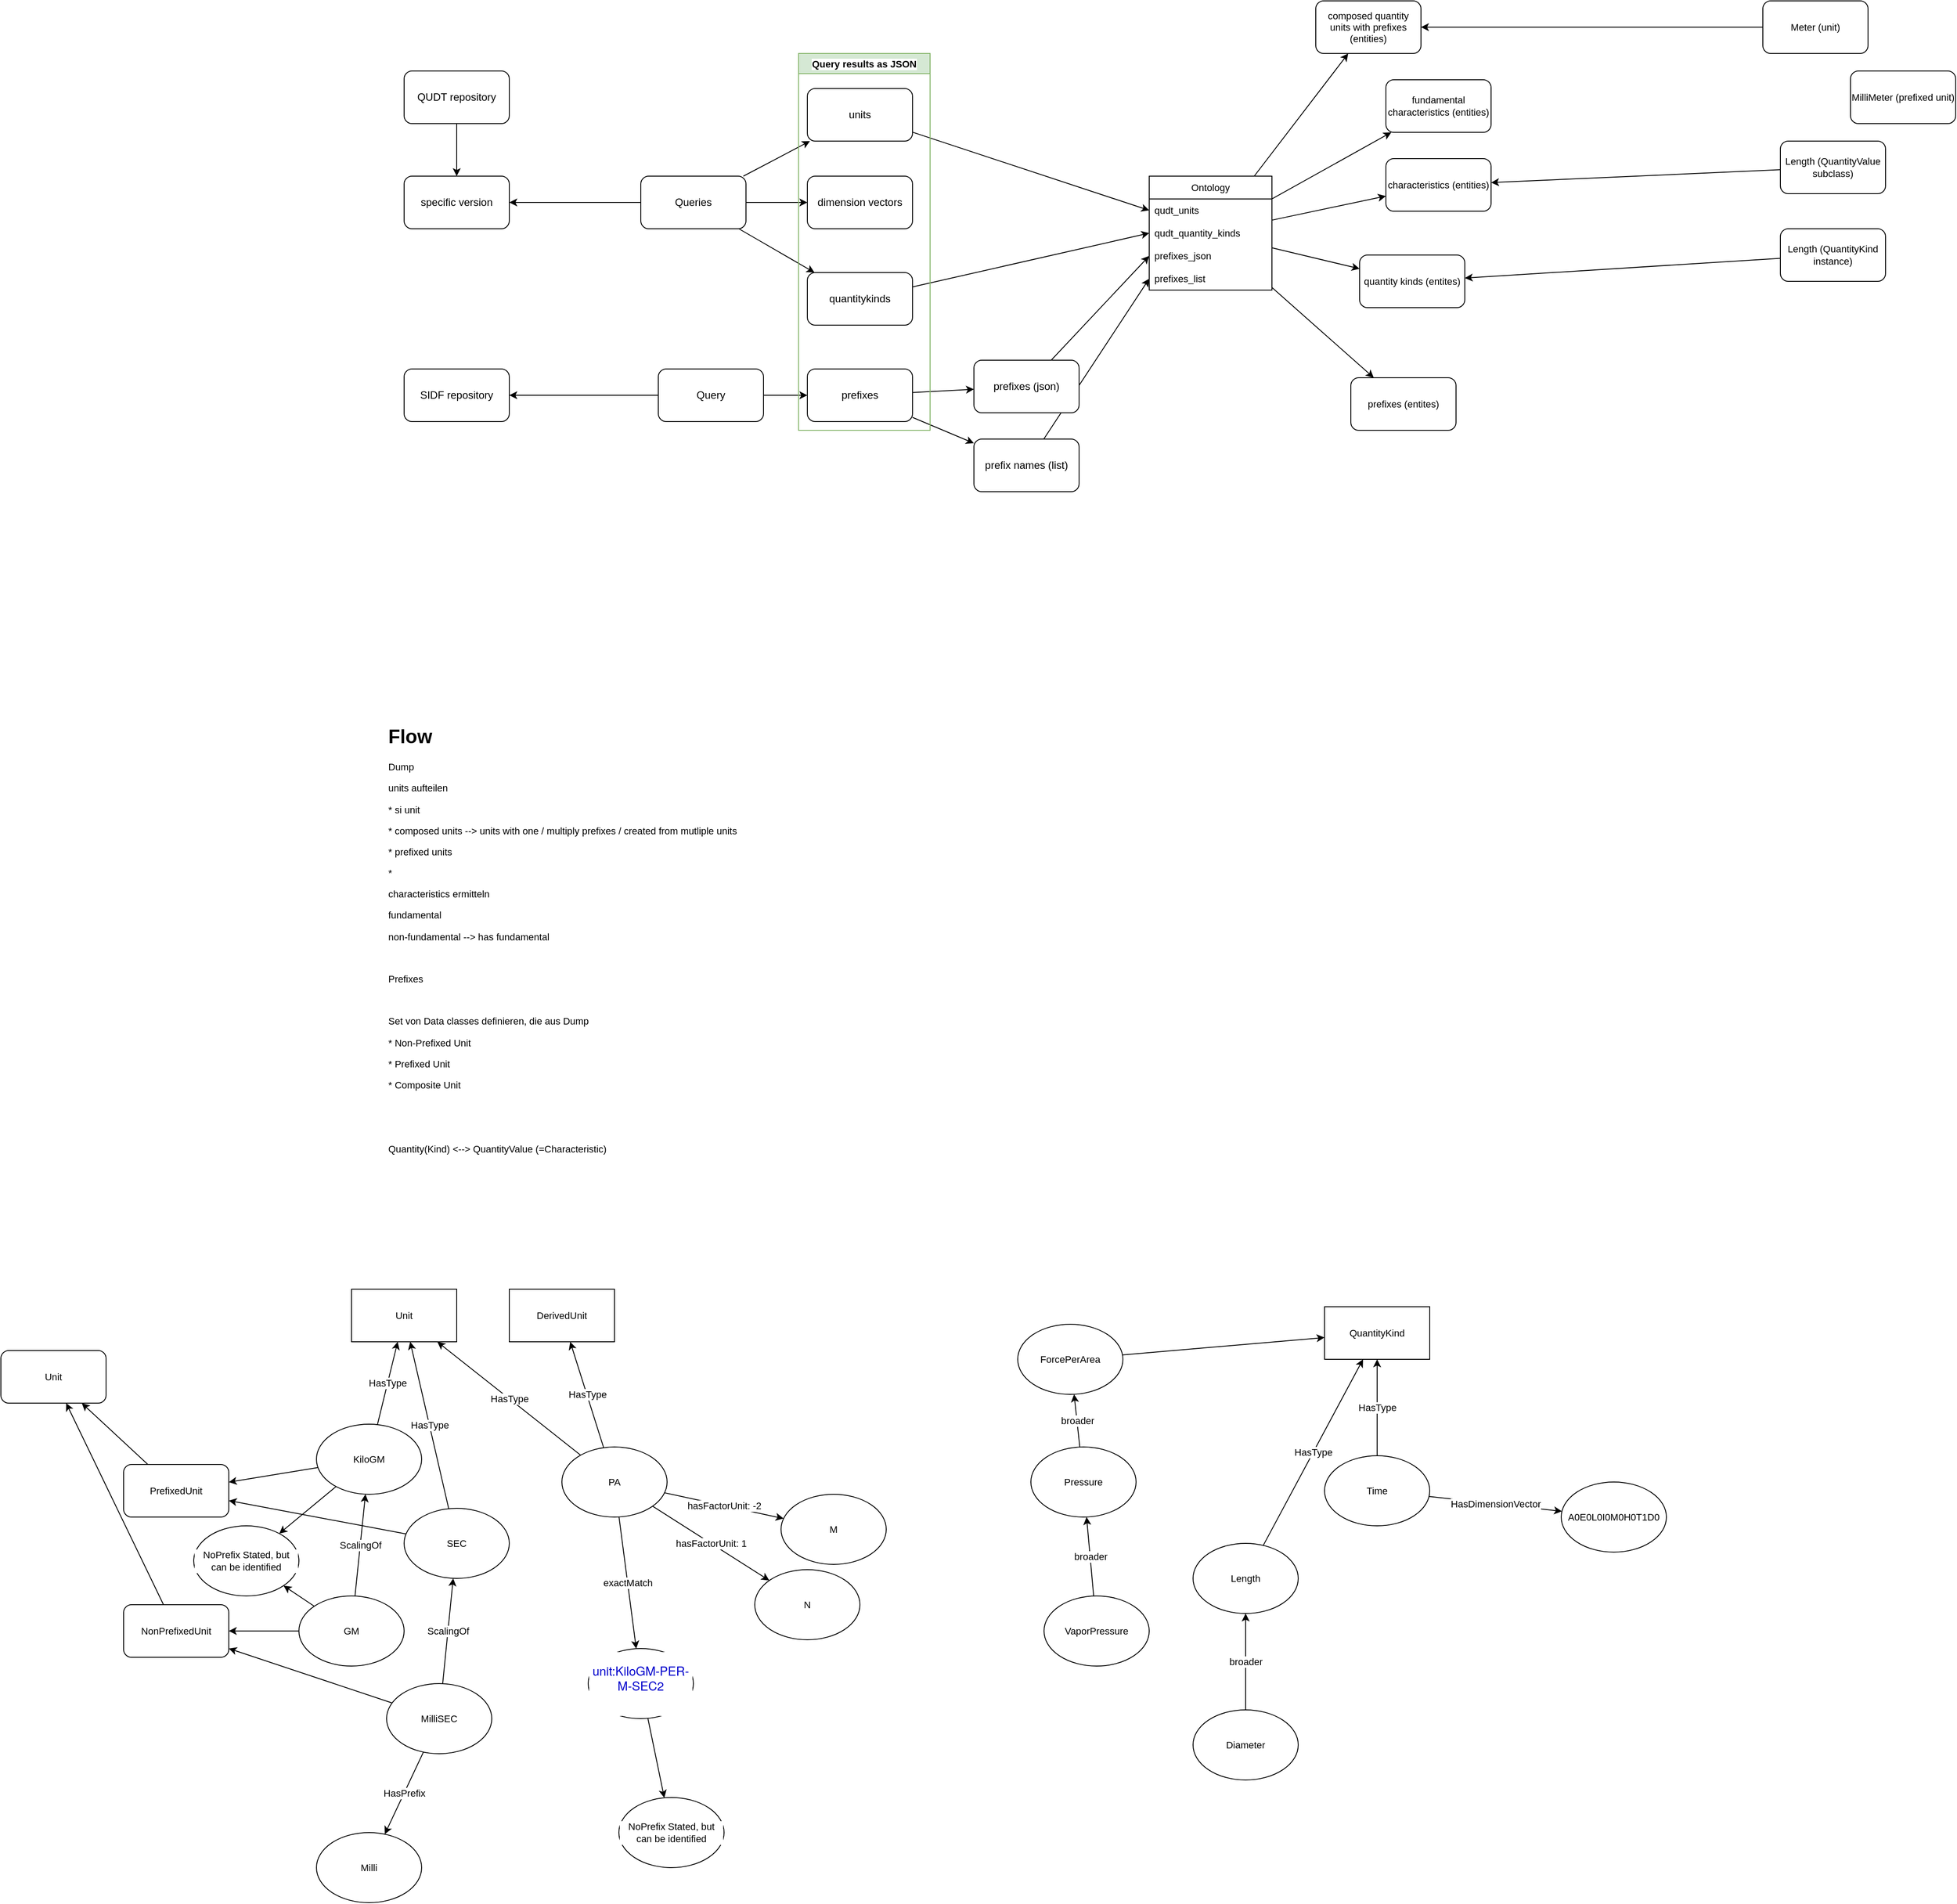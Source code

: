 <mxfile version="24.4.8" type="device">
  <diagram name="Seite-1" id="tRraw514cS2C5Krw9BQb">
    <mxGraphModel dx="2172" dy="1022" grid="1" gridSize="10" guides="1" tooltips="1" connect="1" arrows="1" fold="1" page="1" pageScale="1" pageWidth="1169" pageHeight="827" math="0" shadow="0">
      <root>
        <mxCell id="0" />
        <mxCell id="1" parent="0" />
        <mxCell id="wa6gTTTfZylsMVeVmppg-3" style="edgeStyle=orthogonalEdgeStyle;rounded=0;orthogonalLoop=1;jettySize=auto;html=1;" parent="1" source="wa6gTTTfZylsMVeVmppg-1" target="wa6gTTTfZylsMVeVmppg-2" edge="1">
          <mxGeometry relative="1" as="geometry" />
        </mxCell>
        <mxCell id="wa6gTTTfZylsMVeVmppg-1" value="QUDT repository" style="rounded=1;whiteSpace=wrap;html=1;" parent="1" vertex="1">
          <mxGeometry x="220" y="110" width="120" height="60" as="geometry" />
        </mxCell>
        <mxCell id="wa6gTTTfZylsMVeVmppg-2" value="specific version" style="rounded=1;whiteSpace=wrap;html=1;" parent="1" vertex="1">
          <mxGeometry x="220" y="230" width="120" height="60" as="geometry" />
        </mxCell>
        <mxCell id="wa6gTTTfZylsMVeVmppg-5" style="edgeStyle=orthogonalEdgeStyle;rounded=0;orthogonalLoop=1;jettySize=auto;html=1;" parent="1" source="wa6gTTTfZylsMVeVmppg-4" target="wa6gTTTfZylsMVeVmppg-2" edge="1">
          <mxGeometry relative="1" as="geometry" />
        </mxCell>
        <mxCell id="wa6gTTTfZylsMVeVmppg-7" value="" style="rounded=0;orthogonalLoop=1;jettySize=auto;html=1;" parent="1" source="wa6gTTTfZylsMVeVmppg-4" target="wa6gTTTfZylsMVeVmppg-6" edge="1">
          <mxGeometry relative="1" as="geometry" />
        </mxCell>
        <mxCell id="wa6gTTTfZylsMVeVmppg-9" style="edgeStyle=none;rounded=0;orthogonalLoop=1;jettySize=auto;html=1;strokeColor=default;align=center;verticalAlign=middle;fontFamily=Helvetica;fontSize=11;fontColor=default;labelBackgroundColor=default;endArrow=classic;" parent="1" source="wa6gTTTfZylsMVeVmppg-4" target="wa6gTTTfZylsMVeVmppg-8" edge="1">
          <mxGeometry relative="1" as="geometry" />
        </mxCell>
        <mxCell id="wa6gTTTfZylsMVeVmppg-11" style="edgeStyle=none;rounded=0;orthogonalLoop=1;jettySize=auto;html=1;strokeColor=default;align=center;verticalAlign=middle;fontFamily=Helvetica;fontSize=11;fontColor=default;labelBackgroundColor=default;endArrow=classic;" parent="1" source="wa6gTTTfZylsMVeVmppg-4" target="wa6gTTTfZylsMVeVmppg-10" edge="1">
          <mxGeometry relative="1" as="geometry" />
        </mxCell>
        <mxCell id="wa6gTTTfZylsMVeVmppg-4" value="Queries" style="rounded=1;whiteSpace=wrap;html=1;" parent="1" vertex="1">
          <mxGeometry x="490" y="230" width="120" height="60" as="geometry" />
        </mxCell>
        <mxCell id="wa6gTTTfZylsMVeVmppg-32" style="edgeStyle=none;rounded=0;orthogonalLoop=1;jettySize=auto;html=1;entryX=0;entryY=0.5;entryDx=0;entryDy=0;strokeColor=default;align=center;verticalAlign=middle;fontFamily=Helvetica;fontSize=11;fontColor=default;labelBackgroundColor=default;endArrow=classic;" parent="1" source="wa6gTTTfZylsMVeVmppg-6" target="wa6gTTTfZylsMVeVmppg-26" edge="1">
          <mxGeometry relative="1" as="geometry" />
        </mxCell>
        <mxCell id="wa6gTTTfZylsMVeVmppg-6" value="units" style="whiteSpace=wrap;html=1;rounded=1;" parent="1" vertex="1">
          <mxGeometry x="680" y="130" width="120" height="60" as="geometry" />
        </mxCell>
        <mxCell id="wa6gTTTfZylsMVeVmppg-8" value="dimension vectors" style="whiteSpace=wrap;html=1;rounded=1;" parent="1" vertex="1">
          <mxGeometry x="680" y="230" width="120" height="60" as="geometry" />
        </mxCell>
        <mxCell id="wa6gTTTfZylsMVeVmppg-31" style="edgeStyle=none;rounded=0;orthogonalLoop=1;jettySize=auto;html=1;entryX=0;entryY=0.5;entryDx=0;entryDy=0;strokeColor=default;align=center;verticalAlign=middle;fontFamily=Helvetica;fontSize=11;fontColor=default;labelBackgroundColor=default;endArrow=classic;" parent="1" source="wa6gTTTfZylsMVeVmppg-10" target="wa6gTTTfZylsMVeVmppg-27" edge="1">
          <mxGeometry relative="1" as="geometry" />
        </mxCell>
        <mxCell id="wa6gTTTfZylsMVeVmppg-10" value="quantitykinds" style="whiteSpace=wrap;html=1;rounded=1;" parent="1" vertex="1">
          <mxGeometry x="680" y="340" width="120" height="60" as="geometry" />
        </mxCell>
        <mxCell id="wa6gTTTfZylsMVeVmppg-12" value="SIDF repository" style="rounded=1;whiteSpace=wrap;html=1;" parent="1" vertex="1">
          <mxGeometry x="220" y="450" width="120" height="60" as="geometry" />
        </mxCell>
        <mxCell id="wa6gTTTfZylsMVeVmppg-14" style="edgeStyle=none;rounded=0;orthogonalLoop=1;jettySize=auto;html=1;strokeColor=default;align=center;verticalAlign=middle;fontFamily=Helvetica;fontSize=11;fontColor=default;labelBackgroundColor=default;endArrow=classic;" parent="1" source="wa6gTTTfZylsMVeVmppg-13" target="wa6gTTTfZylsMVeVmppg-12" edge="1">
          <mxGeometry relative="1" as="geometry" />
        </mxCell>
        <mxCell id="wa6gTTTfZylsMVeVmppg-16" value="" style="edgeStyle=none;rounded=0;orthogonalLoop=1;jettySize=auto;html=1;strokeColor=default;align=center;verticalAlign=middle;fontFamily=Helvetica;fontSize=11;fontColor=default;labelBackgroundColor=default;endArrow=classic;" parent="1" source="wa6gTTTfZylsMVeVmppg-13" target="wa6gTTTfZylsMVeVmppg-15" edge="1">
          <mxGeometry relative="1" as="geometry" />
        </mxCell>
        <mxCell id="wa6gTTTfZylsMVeVmppg-13" value="Query" style="rounded=1;whiteSpace=wrap;html=1;" parent="1" vertex="1">
          <mxGeometry x="510" y="450" width="120" height="60" as="geometry" />
        </mxCell>
        <mxCell id="wa6gTTTfZylsMVeVmppg-19" value="" style="edgeStyle=none;rounded=0;orthogonalLoop=1;jettySize=auto;html=1;strokeColor=default;align=center;verticalAlign=middle;fontFamily=Helvetica;fontSize=11;fontColor=default;labelBackgroundColor=default;endArrow=classic;" parent="1" source="wa6gTTTfZylsMVeVmppg-15" target="wa6gTTTfZylsMVeVmppg-18" edge="1">
          <mxGeometry relative="1" as="geometry" />
        </mxCell>
        <mxCell id="wa6gTTTfZylsMVeVmppg-20" style="edgeStyle=none;rounded=0;orthogonalLoop=1;jettySize=auto;html=1;strokeColor=default;align=center;verticalAlign=middle;fontFamily=Helvetica;fontSize=11;fontColor=default;labelBackgroundColor=default;endArrow=classic;" parent="1" source="wa6gTTTfZylsMVeVmppg-15" target="wa6gTTTfZylsMVeVmppg-21" edge="1">
          <mxGeometry relative="1" as="geometry">
            <mxPoint x="900" y="570" as="targetPoint" />
          </mxGeometry>
        </mxCell>
        <mxCell id="wa6gTTTfZylsMVeVmppg-15" value="prefixes" style="whiteSpace=wrap;html=1;rounded=1;" parent="1" vertex="1">
          <mxGeometry x="680" y="450" width="120" height="60" as="geometry" />
        </mxCell>
        <mxCell id="wa6gTTTfZylsMVeVmppg-17" value="Query results as JSON" style="swimlane;whiteSpace=wrap;html=1;fontFamily=Helvetica;fontSize=11;labelBackgroundColor=default;fillColor=#d5e8d4;strokeColor=#82b366;" parent="1" vertex="1">
          <mxGeometry x="670" y="90" width="150" height="430" as="geometry" />
        </mxCell>
        <mxCell id="wa6gTTTfZylsMVeVmppg-29" style="edgeStyle=none;rounded=0;orthogonalLoop=1;jettySize=auto;html=1;entryX=0;entryY=0.5;entryDx=0;entryDy=0;strokeColor=default;align=center;verticalAlign=middle;fontFamily=Helvetica;fontSize=11;fontColor=default;labelBackgroundColor=default;endArrow=classic;" parent="1" source="wa6gTTTfZylsMVeVmppg-18" target="wa6gTTTfZylsMVeVmppg-28" edge="1">
          <mxGeometry relative="1" as="geometry" />
        </mxCell>
        <mxCell id="wa6gTTTfZylsMVeVmppg-18" value="prefix names (list)" style="whiteSpace=wrap;html=1;rounded=1;" parent="1" vertex="1">
          <mxGeometry x="870" y="530" width="120" height="60" as="geometry" />
        </mxCell>
        <mxCell id="wa6gTTTfZylsMVeVmppg-30" style="edgeStyle=none;rounded=0;orthogonalLoop=1;jettySize=auto;html=1;entryX=0;entryY=0.5;entryDx=0;entryDy=0;strokeColor=default;align=center;verticalAlign=middle;fontFamily=Helvetica;fontSize=11;fontColor=default;labelBackgroundColor=default;endArrow=classic;" parent="1" source="wa6gTTTfZylsMVeVmppg-21" target="wa6gTTTfZylsMVeVmppg-25" edge="1">
          <mxGeometry relative="1" as="geometry" />
        </mxCell>
        <mxCell id="wa6gTTTfZylsMVeVmppg-21" value="prefixes (json)" style="whiteSpace=wrap;html=1;rounded=1;" parent="1" vertex="1">
          <mxGeometry x="870" y="440" width="120" height="60" as="geometry" />
        </mxCell>
        <mxCell id="wa6gTTTfZylsMVeVmppg-34" style="edgeStyle=none;rounded=0;orthogonalLoop=1;jettySize=auto;html=1;strokeColor=default;align=center;verticalAlign=middle;fontFamily=Helvetica;fontSize=11;fontColor=default;labelBackgroundColor=default;endArrow=classic;" parent="1" source="wa6gTTTfZylsMVeVmppg-24" target="wa6gTTTfZylsMVeVmppg-33" edge="1">
          <mxGeometry relative="1" as="geometry" />
        </mxCell>
        <mxCell id="wa6gTTTfZylsMVeVmppg-39" style="edgeStyle=none;rounded=0;orthogonalLoop=1;jettySize=auto;html=1;strokeColor=default;align=center;verticalAlign=middle;fontFamily=Helvetica;fontSize=11;fontColor=default;labelBackgroundColor=default;endArrow=classic;" parent="1" source="wa6gTTTfZylsMVeVmppg-24" target="wa6gTTTfZylsMVeVmppg-38" edge="1">
          <mxGeometry relative="1" as="geometry" />
        </mxCell>
        <mxCell id="wa6gTTTfZylsMVeVmppg-40" style="edgeStyle=none;rounded=0;orthogonalLoop=1;jettySize=auto;html=1;strokeColor=default;align=center;verticalAlign=middle;fontFamily=Helvetica;fontSize=11;fontColor=default;labelBackgroundColor=default;endArrow=classic;" parent="1" source="wa6gTTTfZylsMVeVmppg-24" target="wa6gTTTfZylsMVeVmppg-37" edge="1">
          <mxGeometry relative="1" as="geometry" />
        </mxCell>
        <mxCell id="wa6gTTTfZylsMVeVmppg-41" style="edgeStyle=none;rounded=0;orthogonalLoop=1;jettySize=auto;html=1;strokeColor=default;align=center;verticalAlign=middle;fontFamily=Helvetica;fontSize=11;fontColor=default;labelBackgroundColor=default;endArrow=classic;" parent="1" source="wa6gTTTfZylsMVeVmppg-24" target="wa6gTTTfZylsMVeVmppg-36" edge="1">
          <mxGeometry relative="1" as="geometry" />
        </mxCell>
        <mxCell id="wa6gTTTfZylsMVeVmppg-42" style="edgeStyle=none;rounded=0;orthogonalLoop=1;jettySize=auto;html=1;strokeColor=default;align=center;verticalAlign=middle;fontFamily=Helvetica;fontSize=11;fontColor=default;labelBackgroundColor=default;endArrow=classic;" parent="1" source="wa6gTTTfZylsMVeVmppg-24" target="wa6gTTTfZylsMVeVmppg-35" edge="1">
          <mxGeometry relative="1" as="geometry" />
        </mxCell>
        <mxCell id="wa6gTTTfZylsMVeVmppg-24" value="Ontology" style="swimlane;fontStyle=0;childLayout=stackLayout;horizontal=1;startSize=26;fillColor=none;horizontalStack=0;resizeParent=1;resizeParentMax=0;resizeLast=0;collapsible=1;marginBottom=0;whiteSpace=wrap;html=1;fontFamily=Helvetica;fontSize=11;fontColor=default;labelBackgroundColor=default;" parent="1" vertex="1">
          <mxGeometry x="1070" y="230" width="140" height="130" as="geometry" />
        </mxCell>
        <mxCell id="wa6gTTTfZylsMVeVmppg-26" value="qudt_units" style="text;strokeColor=none;fillColor=none;align=left;verticalAlign=top;spacingLeft=4;spacingRight=4;overflow=hidden;rotatable=0;points=[[0,0.5],[1,0.5]];portConstraint=eastwest;whiteSpace=wrap;html=1;fontFamily=Helvetica;fontSize=11;fontColor=default;labelBackgroundColor=default;" parent="wa6gTTTfZylsMVeVmppg-24" vertex="1">
          <mxGeometry y="26" width="140" height="26" as="geometry" />
        </mxCell>
        <mxCell id="wa6gTTTfZylsMVeVmppg-27" value="qudt_quantity_kinds" style="text;strokeColor=none;fillColor=none;align=left;verticalAlign=top;spacingLeft=4;spacingRight=4;overflow=hidden;rotatable=0;points=[[0,0.5],[1,0.5]];portConstraint=eastwest;whiteSpace=wrap;html=1;fontFamily=Helvetica;fontSize=11;fontColor=default;labelBackgroundColor=default;" parent="wa6gTTTfZylsMVeVmppg-24" vertex="1">
          <mxGeometry y="52" width="140" height="26" as="geometry" />
        </mxCell>
        <mxCell id="wa6gTTTfZylsMVeVmppg-25" value="prefixes_json" style="text;strokeColor=none;fillColor=none;align=left;verticalAlign=top;spacingLeft=4;spacingRight=4;overflow=hidden;rotatable=0;points=[[0,0.5],[1,0.5]];portConstraint=eastwest;whiteSpace=wrap;html=1;fontFamily=Helvetica;fontSize=11;fontColor=default;labelBackgroundColor=default;" parent="wa6gTTTfZylsMVeVmppg-24" vertex="1">
          <mxGeometry y="78" width="140" height="26" as="geometry" />
        </mxCell>
        <mxCell id="wa6gTTTfZylsMVeVmppg-28" value="prefixes_list" style="text;strokeColor=none;fillColor=none;align=left;verticalAlign=top;spacingLeft=4;spacingRight=4;overflow=hidden;rotatable=0;points=[[0,0.5],[1,0.5]];portConstraint=eastwest;whiteSpace=wrap;html=1;fontFamily=Helvetica;fontSize=11;fontColor=default;labelBackgroundColor=default;" parent="wa6gTTTfZylsMVeVmppg-24" vertex="1">
          <mxGeometry y="104" width="140" height="26" as="geometry" />
        </mxCell>
        <mxCell id="wa6gTTTfZylsMVeVmppg-33" value="prefixes (entites)" style="rounded=1;whiteSpace=wrap;html=1;fontFamily=Helvetica;fontSize=11;fontColor=default;labelBackgroundColor=default;" parent="1" vertex="1">
          <mxGeometry x="1300" y="460" width="120" height="60" as="geometry" />
        </mxCell>
        <mxCell id="wa6gTTTfZylsMVeVmppg-35" value="quantity kinds (entites)" style="rounded=1;whiteSpace=wrap;html=1;fontFamily=Helvetica;fontSize=11;fontColor=default;labelBackgroundColor=default;" parent="1" vertex="1">
          <mxGeometry x="1310" y="320" width="120" height="60" as="geometry" />
        </mxCell>
        <mxCell id="wa6gTTTfZylsMVeVmppg-36" value="characteristics (entities)" style="rounded=1;whiteSpace=wrap;html=1;fontFamily=Helvetica;fontSize=11;fontColor=default;labelBackgroundColor=default;" parent="1" vertex="1">
          <mxGeometry x="1340" y="210" width="120" height="60" as="geometry" />
        </mxCell>
        <mxCell id="wa6gTTTfZylsMVeVmppg-37" value="fundamental characteristics (entities)" style="rounded=1;whiteSpace=wrap;html=1;fontFamily=Helvetica;fontSize=11;fontColor=default;labelBackgroundColor=default;" parent="1" vertex="1">
          <mxGeometry x="1340" y="120" width="120" height="60" as="geometry" />
        </mxCell>
        <mxCell id="wa6gTTTfZylsMVeVmppg-38" value="composed quantity units with prefixes (entities)" style="rounded=1;whiteSpace=wrap;html=1;fontFamily=Helvetica;fontSize=11;fontColor=default;labelBackgroundColor=default;" parent="1" vertex="1">
          <mxGeometry x="1260" y="30" width="120" height="60" as="geometry" />
        </mxCell>
        <mxCell id="wa6gTTTfZylsMVeVmppg-47" style="edgeStyle=none;rounded=0;orthogonalLoop=1;jettySize=auto;html=1;strokeColor=default;align=center;verticalAlign=middle;fontFamily=Helvetica;fontSize=11;fontColor=default;labelBackgroundColor=default;endArrow=classic;" parent="1" source="wa6gTTTfZylsMVeVmppg-43" target="wa6gTTTfZylsMVeVmppg-36" edge="1">
          <mxGeometry relative="1" as="geometry" />
        </mxCell>
        <mxCell id="wa6gTTTfZylsMVeVmppg-43" value="Length (QuantityValue subclass)" style="rounded=1;whiteSpace=wrap;html=1;fontFamily=Helvetica;fontSize=11;fontColor=default;labelBackgroundColor=default;" parent="1" vertex="1">
          <mxGeometry x="1790" y="190" width="120" height="60" as="geometry" />
        </mxCell>
        <mxCell id="wa6gTTTfZylsMVeVmppg-48" style="edgeStyle=none;rounded=0;orthogonalLoop=1;jettySize=auto;html=1;strokeColor=default;align=center;verticalAlign=middle;fontFamily=Helvetica;fontSize=11;fontColor=default;labelBackgroundColor=default;endArrow=classic;" parent="1" source="wa6gTTTfZylsMVeVmppg-44" target="wa6gTTTfZylsMVeVmppg-35" edge="1">
          <mxGeometry relative="1" as="geometry" />
        </mxCell>
        <mxCell id="wa6gTTTfZylsMVeVmppg-44" value="Length (QuantityKind instance)" style="rounded=1;whiteSpace=wrap;html=1;fontFamily=Helvetica;fontSize=11;fontColor=default;labelBackgroundColor=default;" parent="1" vertex="1">
          <mxGeometry x="1790" y="290" width="120" height="60" as="geometry" />
        </mxCell>
        <mxCell id="wa6gTTTfZylsMVeVmppg-49" style="edgeStyle=none;rounded=0;orthogonalLoop=1;jettySize=auto;html=1;strokeColor=default;align=center;verticalAlign=middle;fontFamily=Helvetica;fontSize=11;fontColor=default;labelBackgroundColor=default;endArrow=classic;" parent="1" source="wa6gTTTfZylsMVeVmppg-45" target="wa6gTTTfZylsMVeVmppg-38" edge="1">
          <mxGeometry relative="1" as="geometry" />
        </mxCell>
        <mxCell id="wa6gTTTfZylsMVeVmppg-45" value="Meter (unit)" style="rounded=1;whiteSpace=wrap;html=1;fontFamily=Helvetica;fontSize=11;fontColor=default;labelBackgroundColor=default;" parent="1" vertex="1">
          <mxGeometry x="1770" y="30" width="120" height="60" as="geometry" />
        </mxCell>
        <mxCell id="wa6gTTTfZylsMVeVmppg-46" value="MilliMeter (prefixed unit)" style="rounded=1;whiteSpace=wrap;html=1;fontFamily=Helvetica;fontSize=11;fontColor=default;labelBackgroundColor=default;" parent="1" vertex="1">
          <mxGeometry x="1870" y="110" width="120" height="60" as="geometry" />
        </mxCell>
        <mxCell id="wa6gTTTfZylsMVeVmppg-50" value="&lt;h1 style=&quot;margin-top: 0px;&quot;&gt;Flow&lt;/h1&gt;&lt;p&gt;Dump&lt;/p&gt;&lt;p&gt;units aufteilen&amp;nbsp;&lt;/p&gt;&lt;p&gt;* si unit&lt;/p&gt;&lt;p&gt;* composed units --&amp;gt; units with one / multiply prefixes / created from mutliple units&lt;/p&gt;&lt;p&gt;* prefixed units&amp;nbsp;&lt;/p&gt;&lt;p&gt;*&lt;/p&gt;&lt;p&gt;characteristics ermitteln&lt;/p&gt;&lt;p&gt;fundamental&amp;nbsp;&lt;/p&gt;&lt;p&gt;non-fundamental --&amp;gt; has fundamental&amp;nbsp;&lt;/p&gt;&lt;p&gt;&lt;br&gt;&lt;/p&gt;&lt;p&gt;Prefixes&lt;/p&gt;&lt;p&gt;&lt;br&gt;&lt;/p&gt;&lt;p&gt;Set von Data classes definieren, die aus Dump&lt;/p&gt;&lt;p&gt;* Non-Prefixed Unit&amp;nbsp;&lt;/p&gt;&lt;p&gt;* Prefixed Unit&lt;/p&gt;&lt;p&gt;* Composite Unit&lt;/p&gt;&lt;p&gt;&lt;br&gt;&lt;/p&gt;&lt;p&gt;&lt;br&gt;&lt;/p&gt;&lt;p&gt;Quantity(Kind) &amp;lt;--&amp;gt; QuantityValue (=Characteristic)&lt;/p&gt;&lt;p&gt;&lt;br&gt;&lt;/p&gt;&lt;p&gt;* Fundamental Characteristic (z.B. Length)&lt;/p&gt;&lt;p&gt;* Non-Fundamental Characteristic (z.B. Diameter) --&amp;gt; braoder: FundamentalChar&lt;/p&gt;&lt;p&gt;&lt;br&gt;&lt;/p&gt;&lt;p&gt;&lt;br&gt;&lt;/p&gt;&lt;p&gt;Fundamental Characteristics --&amp;gt; Gleiche Menge wie OSW:QuantityKind&lt;/p&gt;&lt;p&gt;&lt;br&gt;&lt;/p&gt;&lt;p&gt;&lt;br&gt;&lt;/p&gt;" style="text;html=1;whiteSpace=wrap;overflow=hidden;rounded=0;fontFamily=Helvetica;fontSize=11;fontColor=default;labelBackgroundColor=default;" parent="1" vertex="1">
          <mxGeometry x="200" y="850" width="420" height="520" as="geometry" />
        </mxCell>
        <mxCell id="wa6gTTTfZylsMVeVmppg-51" value="Unit" style="rounded=0;whiteSpace=wrap;html=1;fontFamily=Helvetica;fontSize=11;fontColor=default;labelBackgroundColor=default;" parent="1" vertex="1">
          <mxGeometry x="160" y="1500" width="120" height="60" as="geometry" />
        </mxCell>
        <mxCell id="wa6gTTTfZylsMVeVmppg-52" value="DerivedUnit" style="rounded=0;whiteSpace=wrap;html=1;fontFamily=Helvetica;fontSize=11;fontColor=default;labelBackgroundColor=default;" parent="1" vertex="1">
          <mxGeometry x="340" y="1500" width="120" height="60" as="geometry" />
        </mxCell>
        <mxCell id="wa6gTTTfZylsMVeVmppg-63" style="edgeStyle=none;rounded=0;orthogonalLoop=1;jettySize=auto;html=1;strokeColor=default;align=center;verticalAlign=middle;fontFamily=Helvetica;fontSize=11;fontColor=default;labelBackgroundColor=default;endArrow=classic;" parent="1" source="wa6gTTTfZylsMVeVmppg-53" target="wa6gTTTfZylsMVeVmppg-62" edge="1">
          <mxGeometry relative="1" as="geometry" />
        </mxCell>
        <mxCell id="wa6gTTTfZylsMVeVmppg-53" value="PrefixedUnit" style="rounded=1;whiteSpace=wrap;html=1;fontFamily=Helvetica;fontSize=11;fontColor=default;labelBackgroundColor=default;" parent="1" vertex="1">
          <mxGeometry x="-100" y="1700" width="120" height="60" as="geometry" />
        </mxCell>
        <mxCell id="wa6gTTTfZylsMVeVmppg-64" style="edgeStyle=none;rounded=0;orthogonalLoop=1;jettySize=auto;html=1;strokeColor=default;align=center;verticalAlign=middle;fontFamily=Helvetica;fontSize=11;fontColor=default;labelBackgroundColor=default;endArrow=classic;" parent="1" source="wa6gTTTfZylsMVeVmppg-54" target="wa6gTTTfZylsMVeVmppg-62" edge="1">
          <mxGeometry relative="1" as="geometry" />
        </mxCell>
        <mxCell id="wa6gTTTfZylsMVeVmppg-54" value="NonPrefixedUnit" style="rounded=1;whiteSpace=wrap;html=1;fontFamily=Helvetica;fontSize=11;fontColor=default;labelBackgroundColor=default;" parent="1" vertex="1">
          <mxGeometry x="-100" y="1860" width="120" height="60" as="geometry" />
        </mxCell>
        <mxCell id="wa6gTTTfZylsMVeVmppg-56" value="HasType" style="edgeStyle=none;rounded=0;orthogonalLoop=1;jettySize=auto;html=1;strokeColor=default;align=center;verticalAlign=middle;fontFamily=Helvetica;fontSize=11;fontColor=default;labelBackgroundColor=default;endArrow=classic;" parent="1" source="wa6gTTTfZylsMVeVmppg-59" target="wa6gTTTfZylsMVeVmppg-52" edge="1">
          <mxGeometry relative="1" as="geometry">
            <mxPoint x="416.667" y="1680" as="sourcePoint" />
          </mxGeometry>
        </mxCell>
        <mxCell id="wa6gTTTfZylsMVeVmppg-57" value="HasType" style="edgeStyle=none;rounded=0;orthogonalLoop=1;jettySize=auto;html=1;strokeColor=default;align=center;verticalAlign=middle;fontFamily=Helvetica;fontSize=11;fontColor=default;labelBackgroundColor=default;endArrow=classic;" parent="1" source="wa6gTTTfZylsMVeVmppg-59" target="wa6gTTTfZylsMVeVmppg-51" edge="1">
          <mxGeometry relative="1" as="geometry">
            <mxPoint x="386.667" y="1680" as="sourcePoint" />
          </mxGeometry>
        </mxCell>
        <mxCell id="wa6gTTTfZylsMVeVmppg-61" value="HasType" style="edgeStyle=none;rounded=0;orthogonalLoop=1;jettySize=auto;html=1;strokeColor=default;align=center;verticalAlign=middle;fontFamily=Helvetica;fontSize=11;fontColor=default;labelBackgroundColor=default;endArrow=classic;" parent="1" source="wa6gTTTfZylsMVeVmppg-58" target="wa6gTTTfZylsMVeVmppg-51" edge="1">
          <mxGeometry relative="1" as="geometry" />
        </mxCell>
        <mxCell id="wa6gTTTfZylsMVeVmppg-65" style="edgeStyle=none;rounded=0;orthogonalLoop=1;jettySize=auto;html=1;strokeColor=default;align=center;verticalAlign=middle;fontFamily=Helvetica;fontSize=11;fontColor=default;labelBackgroundColor=default;endArrow=classic;" parent="1" source="wa6gTTTfZylsMVeVmppg-58" target="wa6gTTTfZylsMVeVmppg-53" edge="1">
          <mxGeometry relative="1" as="geometry" />
        </mxCell>
        <mxCell id="wa6gTTTfZylsMVeVmppg-103" style="edgeStyle=none;rounded=0;orthogonalLoop=1;jettySize=auto;html=1;strokeColor=default;align=center;verticalAlign=middle;fontFamily=Helvetica;fontSize=11;fontColor=default;labelBackgroundColor=default;endArrow=classic;" parent="1" source="wa6gTTTfZylsMVeVmppg-58" target="wa6gTTTfZylsMVeVmppg-102" edge="1">
          <mxGeometry relative="1" as="geometry" />
        </mxCell>
        <mxCell id="wa6gTTTfZylsMVeVmppg-58" value="&lt;span style=&quot;color: rgb(0, 0, 0); font-family: Helvetica; font-size: 11px; font-style: normal; font-variant-ligatures: normal; font-variant-caps: normal; font-weight: 400; letter-spacing: normal; orphans: 2; text-align: center; text-indent: 0px; text-transform: none; widows: 2; word-spacing: 0px; -webkit-text-stroke-width: 0px; white-space: normal; background-color: rgb(255, 255, 255); text-decoration-thickness: initial; text-decoration-style: initial; text-decoration-color: initial; display: inline !important; float: none;&quot;&gt;KiloGM&lt;/span&gt;" style="ellipse;whiteSpace=wrap;html=1;fontFamily=Helvetica;fontSize=11;fontColor=default;labelBackgroundColor=default;" parent="1" vertex="1">
          <mxGeometry x="120" y="1654" width="120" height="80" as="geometry" />
        </mxCell>
        <mxCell id="wa6gTTTfZylsMVeVmppg-88" value="exactMatch" style="edgeStyle=none;rounded=0;orthogonalLoop=1;jettySize=auto;html=1;strokeColor=default;align=center;verticalAlign=middle;fontFamily=Helvetica;fontSize=11;fontColor=default;labelBackgroundColor=default;endArrow=classic;" parent="1" source="wa6gTTTfZylsMVeVmppg-59" target="wa6gTTTfZylsMVeVmppg-87" edge="1">
          <mxGeometry relative="1" as="geometry" />
        </mxCell>
        <mxCell id="wa6gTTTfZylsMVeVmppg-100" value="hasFactorUnit: -2" style="edgeStyle=none;rounded=0;orthogonalLoop=1;jettySize=auto;html=1;strokeColor=default;align=center;verticalAlign=middle;fontFamily=Helvetica;fontSize=11;fontColor=default;labelBackgroundColor=default;endArrow=classic;" parent="1" source="wa6gTTTfZylsMVeVmppg-59" target="wa6gTTTfZylsMVeVmppg-98" edge="1">
          <mxGeometry relative="1" as="geometry" />
        </mxCell>
        <mxCell id="wa6gTTTfZylsMVeVmppg-101" value="hasFactorUnit: 1" style="edgeStyle=none;rounded=0;orthogonalLoop=1;jettySize=auto;html=1;strokeColor=default;align=center;verticalAlign=middle;fontFamily=Helvetica;fontSize=11;fontColor=default;labelBackgroundColor=default;endArrow=classic;" parent="1" source="wa6gTTTfZylsMVeVmppg-59" target="wa6gTTTfZylsMVeVmppg-99" edge="1">
          <mxGeometry relative="1" as="geometry" />
        </mxCell>
        <mxCell id="wa6gTTTfZylsMVeVmppg-59" value="PA" style="ellipse;whiteSpace=wrap;html=1;fontFamily=Helvetica;fontSize=11;fontColor=default;labelBackgroundColor=default;" parent="1" vertex="1">
          <mxGeometry x="400" y="1680" width="120" height="80" as="geometry" />
        </mxCell>
        <mxCell id="wa6gTTTfZylsMVeVmppg-66" style="edgeStyle=none;rounded=0;orthogonalLoop=1;jettySize=auto;html=1;strokeColor=default;align=center;verticalAlign=middle;fontFamily=Helvetica;fontSize=11;fontColor=default;labelBackgroundColor=default;endArrow=classic;" parent="1" source="wa6gTTTfZylsMVeVmppg-60" target="wa6gTTTfZylsMVeVmppg-54" edge="1">
          <mxGeometry relative="1" as="geometry" />
        </mxCell>
        <mxCell id="wa6gTTTfZylsMVeVmppg-67" value="ScalingOf" style="edgeStyle=none;rounded=0;orthogonalLoop=1;jettySize=auto;html=1;strokeColor=default;align=center;verticalAlign=middle;fontFamily=Helvetica;fontSize=11;fontColor=default;labelBackgroundColor=default;endArrow=classic;" parent="1" source="wa6gTTTfZylsMVeVmppg-60" target="wa6gTTTfZylsMVeVmppg-58" edge="1">
          <mxGeometry relative="1" as="geometry" />
        </mxCell>
        <mxCell id="wa6gTTTfZylsMVeVmppg-104" style="edgeStyle=none;rounded=0;orthogonalLoop=1;jettySize=auto;html=1;strokeColor=default;align=center;verticalAlign=middle;fontFamily=Helvetica;fontSize=11;fontColor=default;labelBackgroundColor=default;endArrow=classic;" parent="1" source="wa6gTTTfZylsMVeVmppg-60" target="wa6gTTTfZylsMVeVmppg-102" edge="1">
          <mxGeometry relative="1" as="geometry" />
        </mxCell>
        <mxCell id="wa6gTTTfZylsMVeVmppg-60" value="GM" style="ellipse;whiteSpace=wrap;html=1;fontFamily=Helvetica;fontSize=11;fontColor=default;labelBackgroundColor=default;" parent="1" vertex="1">
          <mxGeometry x="100" y="1850" width="120" height="80" as="geometry" />
        </mxCell>
        <mxCell id="wa6gTTTfZylsMVeVmppg-62" value="Unit" style="rounded=1;whiteSpace=wrap;html=1;fontFamily=Helvetica;fontSize=11;fontColor=default;labelBackgroundColor=default;" parent="1" vertex="1">
          <mxGeometry x="-240" y="1570" width="120" height="60" as="geometry" />
        </mxCell>
        <mxCell id="wa6gTTTfZylsMVeVmppg-70" value="HasType" style="edgeStyle=none;rounded=0;orthogonalLoop=1;jettySize=auto;html=1;strokeColor=default;align=center;verticalAlign=middle;fontFamily=Helvetica;fontSize=11;fontColor=default;labelBackgroundColor=default;endArrow=classic;" parent="1" source="wa6gTTTfZylsMVeVmppg-68" target="wa6gTTTfZylsMVeVmppg-51" edge="1">
          <mxGeometry relative="1" as="geometry" />
        </mxCell>
        <mxCell id="wa6gTTTfZylsMVeVmppg-72" style="edgeStyle=none;rounded=0;orthogonalLoop=1;jettySize=auto;html=1;strokeColor=default;align=center;verticalAlign=middle;fontFamily=Helvetica;fontSize=11;fontColor=default;labelBackgroundColor=default;endArrow=classic;" parent="1" source="wa6gTTTfZylsMVeVmppg-68" target="wa6gTTTfZylsMVeVmppg-53" edge="1">
          <mxGeometry relative="1" as="geometry" />
        </mxCell>
        <mxCell id="wa6gTTTfZylsMVeVmppg-68" value="&lt;span style=&quot;color: rgb(0, 0, 0); font-family: Helvetica; font-size: 11px; font-style: normal; font-variant-ligatures: normal; font-variant-caps: normal; font-weight: 400; letter-spacing: normal; orphans: 2; text-align: center; text-indent: 0px; text-transform: none; widows: 2; word-spacing: 0px; -webkit-text-stroke-width: 0px; white-space: normal; background-color: rgb(255, 255, 255); text-decoration-thickness: initial; text-decoration-style: initial; text-decoration-color: initial; display: inline !important; float: none;&quot;&gt;SEC&lt;/span&gt;" style="ellipse;whiteSpace=wrap;html=1;fontFamily=Helvetica;fontSize=11;fontColor=default;labelBackgroundColor=default;" parent="1" vertex="1">
          <mxGeometry x="220" y="1750" width="120" height="80" as="geometry" />
        </mxCell>
        <mxCell id="wa6gTTTfZylsMVeVmppg-71" value="ScalingOf" style="edgeStyle=none;rounded=0;orthogonalLoop=1;jettySize=auto;html=1;strokeColor=default;align=center;verticalAlign=middle;fontFamily=Helvetica;fontSize=11;fontColor=default;labelBackgroundColor=default;endArrow=classic;" parent="1" source="wa6gTTTfZylsMVeVmppg-69" target="wa6gTTTfZylsMVeVmppg-68" edge="1">
          <mxGeometry relative="1" as="geometry" />
        </mxCell>
        <mxCell id="wa6gTTTfZylsMVeVmppg-73" style="edgeStyle=none;rounded=0;orthogonalLoop=1;jettySize=auto;html=1;strokeColor=default;align=center;verticalAlign=middle;fontFamily=Helvetica;fontSize=11;fontColor=default;labelBackgroundColor=default;endArrow=classic;" parent="1" source="wa6gTTTfZylsMVeVmppg-69" target="wa6gTTTfZylsMVeVmppg-54" edge="1">
          <mxGeometry relative="1" as="geometry" />
        </mxCell>
        <mxCell id="wa6gTTTfZylsMVeVmppg-76" value="HasPrefix" style="edgeStyle=none;rounded=0;orthogonalLoop=1;jettySize=auto;html=1;strokeColor=default;align=center;verticalAlign=middle;fontFamily=Helvetica;fontSize=11;fontColor=default;labelBackgroundColor=default;endArrow=classic;" parent="1" source="wa6gTTTfZylsMVeVmppg-69" target="wa6gTTTfZylsMVeVmppg-75" edge="1">
          <mxGeometry relative="1" as="geometry" />
        </mxCell>
        <mxCell id="wa6gTTTfZylsMVeVmppg-69" value="&lt;span style=&quot;color: rgb(0, 0, 0); font-family: Helvetica; font-size: 11px; font-style: normal; font-variant-ligatures: normal; font-variant-caps: normal; font-weight: 400; letter-spacing: normal; orphans: 2; text-align: center; text-indent: 0px; text-transform: none; widows: 2; word-spacing: 0px; -webkit-text-stroke-width: 0px; white-space: normal; background-color: rgb(255, 255, 255); text-decoration-thickness: initial; text-decoration-style: initial; text-decoration-color: initial; display: inline !important; float: none;&quot;&gt;MilliSEC&lt;/span&gt;" style="ellipse;whiteSpace=wrap;html=1;fontFamily=Helvetica;fontSize=11;fontColor=default;labelBackgroundColor=default;" parent="1" vertex="1">
          <mxGeometry x="200" y="1950" width="120" height="80" as="geometry" />
        </mxCell>
        <mxCell id="wa6gTTTfZylsMVeVmppg-75" value="Milli" style="ellipse;whiteSpace=wrap;html=1;fontFamily=Helvetica;fontSize=11;fontColor=default;labelBackgroundColor=default;" parent="1" vertex="1">
          <mxGeometry x="120" y="2120" width="120" height="80" as="geometry" />
        </mxCell>
        <mxCell id="wa6gTTTfZylsMVeVmppg-79" value="HasType" style="edgeStyle=none;rounded=0;orthogonalLoop=1;jettySize=auto;html=1;strokeColor=default;align=center;verticalAlign=middle;fontFamily=Helvetica;fontSize=11;fontColor=default;labelBackgroundColor=default;endArrow=classic;" parent="1" source="wa6gTTTfZylsMVeVmppg-77" target="wa6gTTTfZylsMVeVmppg-78" edge="1">
          <mxGeometry relative="1" as="geometry">
            <mxPoint as="offset" />
          </mxGeometry>
        </mxCell>
        <mxCell id="wa6gTTTfZylsMVeVmppg-81" value="HasDimensionVector" style="edgeStyle=none;rounded=0;orthogonalLoop=1;jettySize=auto;html=1;strokeColor=default;align=center;verticalAlign=middle;fontFamily=Helvetica;fontSize=11;fontColor=default;labelBackgroundColor=default;endArrow=classic;" parent="1" source="wa6gTTTfZylsMVeVmppg-77" target="wa6gTTTfZylsMVeVmppg-80" edge="1">
          <mxGeometry relative="1" as="geometry" />
        </mxCell>
        <mxCell id="wa6gTTTfZylsMVeVmppg-77" value="&lt;span style=&quot;color: rgb(0, 0, 0); font-family: Helvetica; font-size: 11px; font-style: normal; font-variant-ligatures: normal; font-variant-caps: normal; font-weight: 400; letter-spacing: normal; orphans: 2; text-align: center; text-indent: 0px; text-transform: none; widows: 2; word-spacing: 0px; -webkit-text-stroke-width: 0px; white-space: normal; background-color: rgb(255, 255, 255); text-decoration-thickness: initial; text-decoration-style: initial; text-decoration-color: initial; display: inline !important; float: none;&quot;&gt;Time&lt;/span&gt;" style="ellipse;whiteSpace=wrap;html=1;fontFamily=Helvetica;fontSize=11;fontColor=default;labelBackgroundColor=default;" parent="1" vertex="1">
          <mxGeometry x="1270" y="1690" width="120" height="80" as="geometry" />
        </mxCell>
        <mxCell id="wa6gTTTfZylsMVeVmppg-78" value="QuantityKind" style="rounded=0;whiteSpace=wrap;html=1;fontFamily=Helvetica;fontSize=11;fontColor=default;labelBackgroundColor=default;" parent="1" vertex="1">
          <mxGeometry x="1270" y="1520" width="120" height="60" as="geometry" />
        </mxCell>
        <mxCell id="wa6gTTTfZylsMVeVmppg-80" value="A0E0L0I0M0H0T1D0" style="ellipse;whiteSpace=wrap;html=1;fontFamily=Helvetica;fontSize=11;fontColor=default;labelBackgroundColor=default;" parent="1" vertex="1">
          <mxGeometry x="1540" y="1720" width="120" height="80" as="geometry" />
        </mxCell>
        <mxCell id="wa6gTTTfZylsMVeVmppg-85" value="HasType" style="edgeStyle=none;rounded=0;orthogonalLoop=1;jettySize=auto;html=1;strokeColor=default;align=center;verticalAlign=middle;fontFamily=Helvetica;fontSize=11;fontColor=default;labelBackgroundColor=default;endArrow=classic;" parent="1" source="wa6gTTTfZylsMVeVmppg-82" target="wa6gTTTfZylsMVeVmppg-78" edge="1">
          <mxGeometry relative="1" as="geometry" />
        </mxCell>
        <mxCell id="wa6gTTTfZylsMVeVmppg-82" value="&lt;span style=&quot;color: rgb(0, 0, 0); font-family: Helvetica; font-size: 11px; font-style: normal; font-variant-ligatures: normal; font-variant-caps: normal; font-weight: 400; letter-spacing: normal; orphans: 2; text-align: center; text-indent: 0px; text-transform: none; widows: 2; word-spacing: 0px; -webkit-text-stroke-width: 0px; white-space: normal; background-color: rgb(255, 255, 255); text-decoration-thickness: initial; text-decoration-style: initial; text-decoration-color: initial; display: inline !important; float: none;&quot;&gt;Length&lt;/span&gt;" style="ellipse;whiteSpace=wrap;html=1;fontFamily=Helvetica;fontSize=11;fontColor=default;labelBackgroundColor=default;" parent="1" vertex="1">
          <mxGeometry x="1120" y="1790" width="120" height="80" as="geometry" />
        </mxCell>
        <mxCell id="wa6gTTTfZylsMVeVmppg-84" value="broader" style="edgeStyle=none;rounded=0;orthogonalLoop=1;jettySize=auto;html=1;strokeColor=default;align=center;verticalAlign=middle;fontFamily=Helvetica;fontSize=11;fontColor=default;labelBackgroundColor=default;endArrow=classic;" parent="1" source="wa6gTTTfZylsMVeVmppg-83" target="wa6gTTTfZylsMVeVmppg-82" edge="1">
          <mxGeometry relative="1" as="geometry" />
        </mxCell>
        <mxCell id="wa6gTTTfZylsMVeVmppg-83" value="&lt;span style=&quot;color: rgb(0, 0, 0); font-family: Helvetica; font-size: 11px; font-style: normal; font-variant-ligatures: normal; font-variant-caps: normal; font-weight: 400; letter-spacing: normal; orphans: 2; text-align: center; text-indent: 0px; text-transform: none; widows: 2; word-spacing: 0px; -webkit-text-stroke-width: 0px; white-space: normal; background-color: rgb(255, 255, 255); text-decoration-thickness: initial; text-decoration-style: initial; text-decoration-color: initial; display: inline !important; float: none;&quot;&gt;Diameter&lt;/span&gt;" style="ellipse;whiteSpace=wrap;html=1;fontFamily=Helvetica;fontSize=11;fontColor=default;labelBackgroundColor=default;" parent="1" vertex="1">
          <mxGeometry x="1120" y="1980" width="120" height="80" as="geometry" />
        </mxCell>
        <mxCell id="wa6gTTTfZylsMVeVmppg-97" style="edgeStyle=none;rounded=0;orthogonalLoop=1;jettySize=auto;html=1;strokeColor=default;align=center;verticalAlign=middle;fontFamily=Helvetica;fontSize=11;fontColor=default;labelBackgroundColor=default;endArrow=classic;" parent="1" source="wa6gTTTfZylsMVeVmppg-87" target="wa6gTTTfZylsMVeVmppg-96" edge="1">
          <mxGeometry relative="1" as="geometry" />
        </mxCell>
        <UserObject label="&#xa;&lt;a style=&quot;box-sizing: border-box; background: rgb(255, 255, 255); color: rgb(0, 0, 204); text-decoration: none; font-family: &amp;quot;Helvetica Neue&amp;quot;, Helvetica, Arial, sans-serif; font-size: 14px; font-style: normal; font-variant-ligatures: normal; font-variant-caps: normal; font-weight: 400; letter-spacing: normal; orphans: 2; text-align: left; text-indent: 0px; text-transform: none; widows: 2; word-spacing: 0px; -webkit-text-stroke-width: 0px; white-space: normal;&quot; target=&quot;lm-reference-link-page&quot; href=&quot;http://qudt.org/vocab/unit/KiloGM-PER-M-SEC2&quot;&gt;unit:KiloGM-PER-M-SEC2&lt;/a&gt;&#xa;&#xa;" link="&#xa;&lt;a style=&quot;box-sizing: border-box; background: rgb(255, 255, 255); color: rgb(0, 0, 204); text-decoration: none; font-family: &amp;quot;Helvetica Neue&amp;quot;, Helvetica, Arial, sans-serif; font-size: 14px; font-style: normal; font-variant-ligatures: normal; font-variant-caps: normal; font-weight: 400; letter-spacing: normal; orphans: 2; text-align: left; text-indent: 0px; text-transform: none; widows: 2; word-spacing: 0px; -webkit-text-stroke-width: 0px; white-space: normal;&quot; target=&quot;lm-reference-link-page&quot; href=&quot;http://qudt.org/vocab/unit/KiloGM-PER-M-SEC2&quot;&gt;unit:KiloGM-PER-M-SEC2&lt;/a&gt;&#xa;&#xa;" id="wa6gTTTfZylsMVeVmppg-87">
          <mxCell style="ellipse;whiteSpace=wrap;html=1;fontFamily=Helvetica;fontSize=11;fontColor=default;labelBackgroundColor=default;" parent="1" vertex="1">
            <mxGeometry x="430" y="1910" width="120" height="80" as="geometry" />
          </mxCell>
        </UserObject>
        <mxCell id="wa6gTTTfZylsMVeVmppg-90" style="edgeStyle=none;rounded=0;orthogonalLoop=1;jettySize=auto;html=1;strokeColor=default;align=center;verticalAlign=middle;fontFamily=Helvetica;fontSize=11;fontColor=default;labelBackgroundColor=default;endArrow=classic;" parent="1" source="wa6gTTTfZylsMVeVmppg-92" target="wa6gTTTfZylsMVeVmppg-78" edge="1">
          <mxGeometry relative="1" as="geometry" />
        </mxCell>
        <mxCell id="wa6gTTTfZylsMVeVmppg-94" value="broader" style="edgeStyle=none;rounded=0;orthogonalLoop=1;jettySize=auto;html=1;strokeColor=default;align=center;verticalAlign=middle;fontFamily=Helvetica;fontSize=11;fontColor=default;labelBackgroundColor=default;endArrow=classic;" parent="1" source="wa6gTTTfZylsMVeVmppg-89" target="wa6gTTTfZylsMVeVmppg-91" edge="1">
          <mxGeometry relative="1" as="geometry" />
        </mxCell>
        <mxCell id="wa6gTTTfZylsMVeVmppg-89" value="&lt;span style=&quot;color: rgb(0, 0, 0); font-family: Helvetica; font-size: 11px; font-style: normal; font-variant-ligatures: normal; font-variant-caps: normal; font-weight: 400; letter-spacing: normal; orphans: 2; text-align: center; text-indent: 0px; text-transform: none; widows: 2; word-spacing: 0px; -webkit-text-stroke-width: 0px; white-space: normal; background-color: rgb(255, 255, 255); text-decoration-thickness: initial; text-decoration-style: initial; text-decoration-color: initial; display: inline !important; float: none;&quot;&gt;VaporPressure&lt;/span&gt;" style="ellipse;whiteSpace=wrap;html=1;fontFamily=Helvetica;fontSize=11;fontColor=default;labelBackgroundColor=default;" parent="1" vertex="1">
          <mxGeometry x="950" y="1850" width="120" height="80" as="geometry" />
        </mxCell>
        <mxCell id="wa6gTTTfZylsMVeVmppg-93" value="broader" style="edgeStyle=none;rounded=0;orthogonalLoop=1;jettySize=auto;html=1;strokeColor=default;align=center;verticalAlign=middle;fontFamily=Helvetica;fontSize=11;fontColor=default;labelBackgroundColor=default;endArrow=classic;" parent="1" source="wa6gTTTfZylsMVeVmppg-91" target="wa6gTTTfZylsMVeVmppg-92" edge="1">
          <mxGeometry relative="1" as="geometry" />
        </mxCell>
        <mxCell id="wa6gTTTfZylsMVeVmppg-91" value="&lt;span style=&quot;color: rgb(0, 0, 0); font-family: Helvetica; font-size: 11px; font-style: normal; font-variant-ligatures: normal; font-variant-caps: normal; font-weight: 400; letter-spacing: normal; orphans: 2; text-align: center; text-indent: 0px; text-transform: none; widows: 2; word-spacing: 0px; -webkit-text-stroke-width: 0px; white-space: normal; background-color: rgb(255, 255, 255); text-decoration-thickness: initial; text-decoration-style: initial; text-decoration-color: initial; display: inline !important; float: none;&quot;&gt;Pressure&lt;/span&gt;" style="ellipse;whiteSpace=wrap;html=1;fontFamily=Helvetica;fontSize=11;fontColor=default;labelBackgroundColor=default;" parent="1" vertex="1">
          <mxGeometry x="935" y="1680" width="120" height="80" as="geometry" />
        </mxCell>
        <mxCell id="wa6gTTTfZylsMVeVmppg-92" value="&lt;span style=&quot;color: rgb(0, 0, 0); font-family: Helvetica; font-size: 11px; font-style: normal; font-variant-ligatures: normal; font-variant-caps: normal; font-weight: 400; letter-spacing: normal; orphans: 2; text-align: center; text-indent: 0px; text-transform: none; widows: 2; word-spacing: 0px; -webkit-text-stroke-width: 0px; white-space: normal; background-color: rgb(255, 255, 255); text-decoration-thickness: initial; text-decoration-style: initial; text-decoration-color: initial; display: inline !important; float: none;&quot;&gt;ForcePerArea&lt;/span&gt;" style="ellipse;whiteSpace=wrap;html=1;fontFamily=Helvetica;fontSize=11;fontColor=default;labelBackgroundColor=default;" parent="1" vertex="1">
          <mxGeometry x="920" y="1540" width="120" height="80" as="geometry" />
        </mxCell>
        <mxCell id="wa6gTTTfZylsMVeVmppg-96" value="NoPrefix Stated, but can be identified" style="ellipse;whiteSpace=wrap;html=1;fontFamily=Helvetica;fontSize=11;fontColor=default;labelBackgroundColor=default;" parent="1" vertex="1">
          <mxGeometry x="465" y="2080" width="120" height="80" as="geometry" />
        </mxCell>
        <mxCell id="wa6gTTTfZylsMVeVmppg-98" value="M" style="ellipse;whiteSpace=wrap;html=1;fontFamily=Helvetica;fontSize=11;fontColor=default;labelBackgroundColor=default;" parent="1" vertex="1">
          <mxGeometry x="650" y="1734" width="120" height="80" as="geometry" />
        </mxCell>
        <mxCell id="wa6gTTTfZylsMVeVmppg-99" value="N" style="ellipse;whiteSpace=wrap;html=1;fontFamily=Helvetica;fontSize=11;fontColor=default;labelBackgroundColor=default;" parent="1" vertex="1">
          <mxGeometry x="620" y="1820" width="120" height="80" as="geometry" />
        </mxCell>
        <mxCell id="wa6gTTTfZylsMVeVmppg-102" value="NoPrefix Stated, but can be identified" style="ellipse;whiteSpace=wrap;html=1;fontFamily=Helvetica;fontSize=11;fontColor=default;labelBackgroundColor=default;" parent="1" vertex="1">
          <mxGeometry x="-20" y="1770" width="120" height="80" as="geometry" />
        </mxCell>
      </root>
    </mxGraphModel>
  </diagram>
</mxfile>
